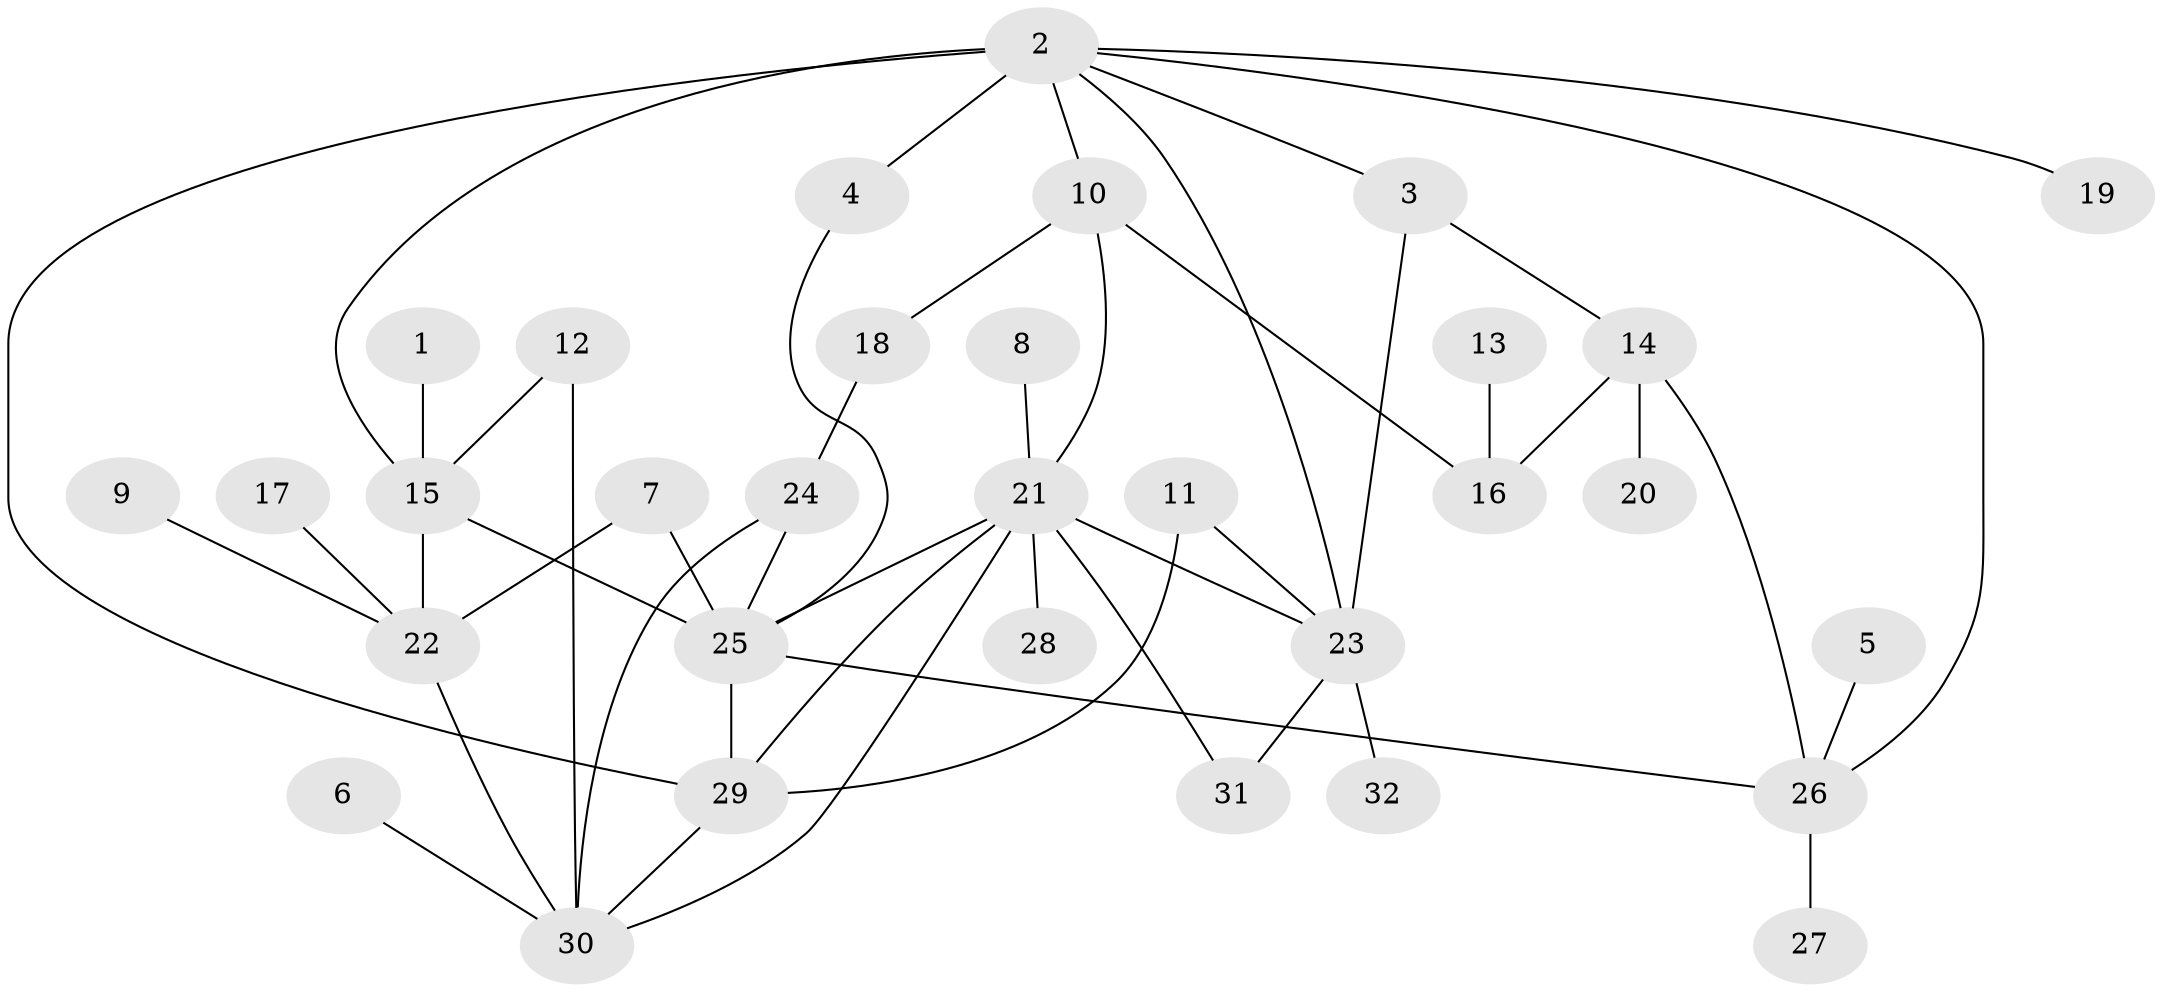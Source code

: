 // original degree distribution, {5: 0.046875, 6: 0.0625, 3: 0.1875, 4: 0.09375, 1: 0.25, 2: 0.34375, 9: 0.015625}
// Generated by graph-tools (version 1.1) at 2025/25/03/09/25 03:25:28]
// undirected, 32 vertices, 48 edges
graph export_dot {
graph [start="1"]
  node [color=gray90,style=filled];
  1;
  2;
  3;
  4;
  5;
  6;
  7;
  8;
  9;
  10;
  11;
  12;
  13;
  14;
  15;
  16;
  17;
  18;
  19;
  20;
  21;
  22;
  23;
  24;
  25;
  26;
  27;
  28;
  29;
  30;
  31;
  32;
  1 -- 15 [weight=1.0];
  2 -- 3 [weight=1.0];
  2 -- 4 [weight=1.0];
  2 -- 10 [weight=1.0];
  2 -- 15 [weight=1.0];
  2 -- 19 [weight=1.0];
  2 -- 23 [weight=1.0];
  2 -- 26 [weight=1.0];
  2 -- 29 [weight=3.0];
  3 -- 14 [weight=1.0];
  3 -- 23 [weight=1.0];
  4 -- 25 [weight=1.0];
  5 -- 26 [weight=1.0];
  6 -- 30 [weight=1.0];
  7 -- 22 [weight=1.0];
  7 -- 25 [weight=1.0];
  8 -- 21 [weight=1.0];
  9 -- 22 [weight=1.0];
  10 -- 16 [weight=1.0];
  10 -- 18 [weight=1.0];
  10 -- 21 [weight=1.0];
  11 -- 23 [weight=1.0];
  11 -- 29 [weight=1.0];
  12 -- 15 [weight=1.0];
  12 -- 30 [weight=1.0];
  13 -- 16 [weight=1.0];
  14 -- 16 [weight=1.0];
  14 -- 20 [weight=1.0];
  14 -- 26 [weight=1.0];
  15 -- 22 [weight=2.0];
  15 -- 25 [weight=1.0];
  17 -- 22 [weight=1.0];
  18 -- 24 [weight=1.0];
  21 -- 23 [weight=1.0];
  21 -- 25 [weight=1.0];
  21 -- 28 [weight=1.0];
  21 -- 29 [weight=1.0];
  21 -- 30 [weight=1.0];
  21 -- 31 [weight=1.0];
  22 -- 30 [weight=1.0];
  23 -- 31 [weight=1.0];
  23 -- 32 [weight=1.0];
  24 -- 25 [weight=1.0];
  24 -- 30 [weight=1.0];
  25 -- 26 [weight=1.0];
  25 -- 29 [weight=1.0];
  26 -- 27 [weight=1.0];
  29 -- 30 [weight=1.0];
}
